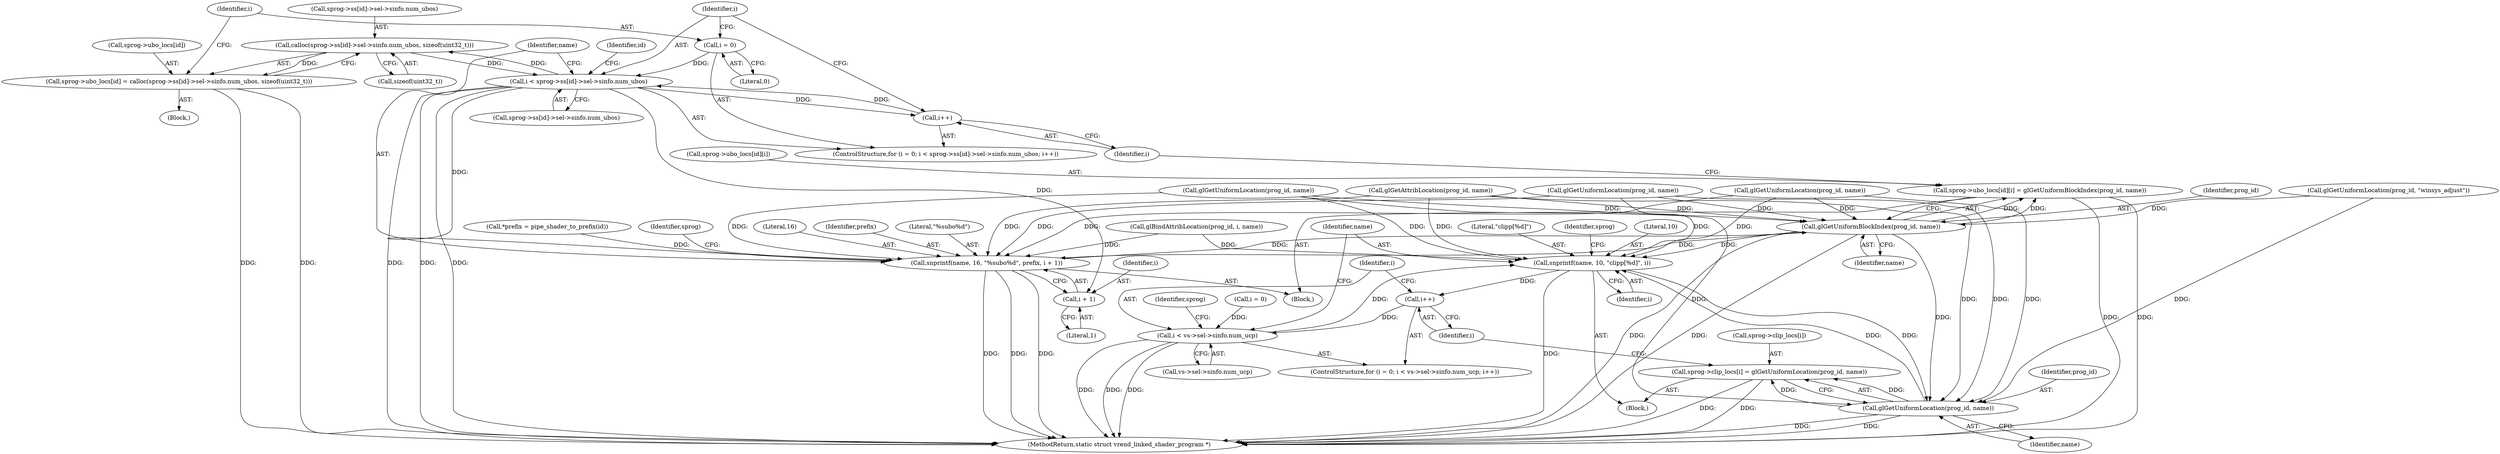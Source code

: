 digraph "0_virglrenderer_a2f12a1b0f95b13b6f8dc3d05d7b74b4386394e4@API" {
"1001005" [label="(Call,calloc(sprog->ss[id]->sel->sinfo.num_ubos, sizeof(uint32_t)))"];
"1001023" [label="(Call,i < sprog->ss[id]->sel->sinfo.num_ubos)"];
"1001020" [label="(Call,i = 0)"];
"1001036" [label="(Call,i++)"];
"1001005" [label="(Call,calloc(sprog->ss[id]->sel->sinfo.num_ubos, sizeof(uint32_t)))"];
"1000999" [label="(Call,sprog->ubo_locs[id] = calloc(sprog->ss[id]->sel->sinfo.num_ubos, sizeof(uint32_t)))"];
"1001039" [label="(Call,snprintf(name, 16, \"%subo%d\", prefix, i + 1))"];
"1001055" [label="(Call,glGetUniformBlockIndex(prog_id, name))"];
"1001047" [label="(Call,sprog->ubo_locs[id][i] = glGetUniformBlockIndex(prog_id, name))"];
"1001091" [label="(Call,snprintf(name, 10, \"clipp[%d]\", i))"];
"1001088" [label="(Call,i++)"];
"1001079" [label="(Call,i < vs->sel->sinfo.num_ucp)"];
"1001102" [label="(Call,glGetUniformLocation(prog_id, name))"];
"1001096" [label="(Call,sprog->clip_locs[i] = glGetUniformLocation(prog_id, name))"];
"1001044" [label="(Call,i + 1)"];
"1001088" [label="(Call,i++)"];
"1001041" [label="(Literal,16)"];
"1001102" [label="(Call,glGetUniformLocation(prog_id, name))"];
"1001047" [label="(Call,sprog->ubo_locs[id][i] = glGetUniformBlockIndex(prog_id, name))"];
"1001104" [label="(Identifier,name)"];
"1001044" [label="(Call,i + 1)"];
"1000979" [label="(Identifier,id)"];
"1001040" [label="(Identifier,name)"];
"1001076" [label="(Call,i = 0)"];
"1001019" [label="(ControlStructure,for (i = 0; i < sprog->ss[id]->sel->sinfo.num_ubos; i++))"];
"1001021" [label="(Identifier,i)"];
"1001048" [label="(Call,sprog->ubo_locs[id][i])"];
"1001106" [label="(Identifier,sprog)"];
"1001038" [label="(Block,)"];
"1001094" [label="(Literal,\"clipp[%d]\")"];
"1001096" [label="(Call,sprog->clip_locs[i] = glGetUniformLocation(prog_id, name))"];
"1000698" [label="(Call,glGetUniformLocation(prog_id, name))"];
"1001024" [label="(Identifier,i)"];
"1001089" [label="(Identifier,i)"];
"1001025" [label="(Call,sprog->ss[id]->sel->sinfo.num_ubos)"];
"1001055" [label="(Call,glGetUniformBlockIndex(prog_id, name))"];
"1001080" [label="(Identifier,i)"];
"1001056" [label="(Identifier,prog_id)"];
"1001081" [label="(Call,vs->sel->sinfo.num_ucp)"];
"1001057" [label="(Identifier,name)"];
"1001090" [label="(Block,)"];
"1000993" [label="(Block,)"];
"1001036" [label="(Call,i++)"];
"1001005" [label="(Call,calloc(sprog->ss[id]->sel->sinfo.num_ubos, sizeof(uint32_t)))"];
"1001107" [label="(MethodReturn,static struct vrend_linked_shader_program *)"];
"1001020" [label="(Call,i = 0)"];
"1001045" [label="(Identifier,i)"];
"1000962" [label="(Call,glGetAttribLocation(prog_id, name))"];
"1001042" [label="(Literal,\"%subo%d\")"];
"1001079" [label="(Call,i < vs->sel->sinfo.num_ucp)"];
"1001017" [label="(Call,sizeof(uint32_t))"];
"1001092" [label="(Identifier,name)"];
"1001097" [label="(Call,sprog->clip_locs[i])"];
"1001099" [label="(Identifier,sprog)"];
"1001075" [label="(ControlStructure,for (i = 0; i < vs->sel->sinfo.num_ucp; i++))"];
"1001046" [label="(Literal,1)"];
"1001093" [label="(Literal,10)"];
"1000749" [label="(Call,glGetUniformLocation(prog_id, name))"];
"1000368" [label="(Call,glBindAttribLocation(prog_id, i, name))"];
"1001095" [label="(Identifier,i)"];
"1000999" [label="(Call,sprog->ubo_locs[id] = calloc(sprog->ss[id]->sel->sinfo.num_ubos, sizeof(uint32_t)))"];
"1001006" [label="(Call,sprog->ss[id]->sel->sinfo.num_ubos)"];
"1001000" [label="(Call,sprog->ubo_locs[id])"];
"1001022" [label="(Literal,0)"];
"1001043" [label="(Identifier,prefix)"];
"1000890" [label="(Call,glGetUniformLocation(prog_id, name))"];
"1000995" [label="(Call,*prefix = pipe_shader_to_prefix(id))"];
"1001023" [label="(Call,i < sprog->ss[id]->sel->sinfo.num_ubos)"];
"1000530" [label="(Call,glGetUniformLocation(prog_id, \"winsys_adjust\"))"];
"1001103" [label="(Identifier,prog_id)"];
"1001051" [label="(Identifier,sprog)"];
"1001039" [label="(Call,snprintf(name, 16, \"%subo%d\", prefix, i + 1))"];
"1001037" [label="(Identifier,i)"];
"1001091" [label="(Call,snprintf(name, 10, \"clipp[%d]\", i))"];
"1001005" -> "1000999"  [label="AST: "];
"1001005" -> "1001017"  [label="CFG: "];
"1001006" -> "1001005"  [label="AST: "];
"1001017" -> "1001005"  [label="AST: "];
"1000999" -> "1001005"  [label="CFG: "];
"1001005" -> "1000999"  [label="DDG: "];
"1001023" -> "1001005"  [label="DDG: "];
"1001005" -> "1001023"  [label="DDG: "];
"1001023" -> "1001019"  [label="AST: "];
"1001023" -> "1001025"  [label="CFG: "];
"1001024" -> "1001023"  [label="AST: "];
"1001025" -> "1001023"  [label="AST: "];
"1001040" -> "1001023"  [label="CFG: "];
"1000979" -> "1001023"  [label="CFG: "];
"1001023" -> "1001107"  [label="DDG: "];
"1001023" -> "1001107"  [label="DDG: "];
"1001023" -> "1001107"  [label="DDG: "];
"1001020" -> "1001023"  [label="DDG: "];
"1001036" -> "1001023"  [label="DDG: "];
"1001023" -> "1001036"  [label="DDG: "];
"1001023" -> "1001039"  [label="DDG: "];
"1001023" -> "1001044"  [label="DDG: "];
"1001020" -> "1001019"  [label="AST: "];
"1001020" -> "1001022"  [label="CFG: "];
"1001021" -> "1001020"  [label="AST: "];
"1001022" -> "1001020"  [label="AST: "];
"1001024" -> "1001020"  [label="CFG: "];
"1001036" -> "1001019"  [label="AST: "];
"1001036" -> "1001037"  [label="CFG: "];
"1001037" -> "1001036"  [label="AST: "];
"1001024" -> "1001036"  [label="CFG: "];
"1000999" -> "1000993"  [label="AST: "];
"1001000" -> "1000999"  [label="AST: "];
"1001021" -> "1000999"  [label="CFG: "];
"1000999" -> "1001107"  [label="DDG: "];
"1000999" -> "1001107"  [label="DDG: "];
"1001039" -> "1001038"  [label="AST: "];
"1001039" -> "1001044"  [label="CFG: "];
"1001040" -> "1001039"  [label="AST: "];
"1001041" -> "1001039"  [label="AST: "];
"1001042" -> "1001039"  [label="AST: "];
"1001043" -> "1001039"  [label="AST: "];
"1001044" -> "1001039"  [label="AST: "];
"1001051" -> "1001039"  [label="CFG: "];
"1001039" -> "1001107"  [label="DDG: "];
"1001039" -> "1001107"  [label="DDG: "];
"1001039" -> "1001107"  [label="DDG: "];
"1000698" -> "1001039"  [label="DDG: "];
"1000749" -> "1001039"  [label="DDG: "];
"1001055" -> "1001039"  [label="DDG: "];
"1000962" -> "1001039"  [label="DDG: "];
"1000890" -> "1001039"  [label="DDG: "];
"1000368" -> "1001039"  [label="DDG: "];
"1000995" -> "1001039"  [label="DDG: "];
"1001039" -> "1001055"  [label="DDG: "];
"1001055" -> "1001047"  [label="AST: "];
"1001055" -> "1001057"  [label="CFG: "];
"1001056" -> "1001055"  [label="AST: "];
"1001057" -> "1001055"  [label="AST: "];
"1001047" -> "1001055"  [label="CFG: "];
"1001055" -> "1001107"  [label="DDG: "];
"1001055" -> "1001107"  [label="DDG: "];
"1001055" -> "1001047"  [label="DDG: "];
"1001055" -> "1001047"  [label="DDG: "];
"1000890" -> "1001055"  [label="DDG: "];
"1000530" -> "1001055"  [label="DDG: "];
"1000749" -> "1001055"  [label="DDG: "];
"1000698" -> "1001055"  [label="DDG: "];
"1000962" -> "1001055"  [label="DDG: "];
"1001055" -> "1001091"  [label="DDG: "];
"1001055" -> "1001102"  [label="DDG: "];
"1001047" -> "1001038"  [label="AST: "];
"1001048" -> "1001047"  [label="AST: "];
"1001037" -> "1001047"  [label="CFG: "];
"1001047" -> "1001107"  [label="DDG: "];
"1001047" -> "1001107"  [label="DDG: "];
"1001091" -> "1001090"  [label="AST: "];
"1001091" -> "1001095"  [label="CFG: "];
"1001092" -> "1001091"  [label="AST: "];
"1001093" -> "1001091"  [label="AST: "];
"1001094" -> "1001091"  [label="AST: "];
"1001095" -> "1001091"  [label="AST: "];
"1001099" -> "1001091"  [label="CFG: "];
"1001091" -> "1001107"  [label="DDG: "];
"1001091" -> "1001088"  [label="DDG: "];
"1000698" -> "1001091"  [label="DDG: "];
"1000749" -> "1001091"  [label="DDG: "];
"1000962" -> "1001091"  [label="DDG: "];
"1000368" -> "1001091"  [label="DDG: "];
"1000890" -> "1001091"  [label="DDG: "];
"1001102" -> "1001091"  [label="DDG: "];
"1001079" -> "1001091"  [label="DDG: "];
"1001091" -> "1001102"  [label="DDG: "];
"1001088" -> "1001075"  [label="AST: "];
"1001088" -> "1001089"  [label="CFG: "];
"1001089" -> "1001088"  [label="AST: "];
"1001080" -> "1001088"  [label="CFG: "];
"1001088" -> "1001079"  [label="DDG: "];
"1001079" -> "1001075"  [label="AST: "];
"1001079" -> "1001081"  [label="CFG: "];
"1001080" -> "1001079"  [label="AST: "];
"1001081" -> "1001079"  [label="AST: "];
"1001092" -> "1001079"  [label="CFG: "];
"1001106" -> "1001079"  [label="CFG: "];
"1001079" -> "1001107"  [label="DDG: "];
"1001079" -> "1001107"  [label="DDG: "];
"1001079" -> "1001107"  [label="DDG: "];
"1001076" -> "1001079"  [label="DDG: "];
"1001102" -> "1001096"  [label="AST: "];
"1001102" -> "1001104"  [label="CFG: "];
"1001103" -> "1001102"  [label="AST: "];
"1001104" -> "1001102"  [label="AST: "];
"1001096" -> "1001102"  [label="CFG: "];
"1001102" -> "1001107"  [label="DDG: "];
"1001102" -> "1001107"  [label="DDG: "];
"1001102" -> "1001096"  [label="DDG: "];
"1001102" -> "1001096"  [label="DDG: "];
"1000890" -> "1001102"  [label="DDG: "];
"1000530" -> "1001102"  [label="DDG: "];
"1000749" -> "1001102"  [label="DDG: "];
"1000962" -> "1001102"  [label="DDG: "];
"1000698" -> "1001102"  [label="DDG: "];
"1001096" -> "1001090"  [label="AST: "];
"1001097" -> "1001096"  [label="AST: "];
"1001089" -> "1001096"  [label="CFG: "];
"1001096" -> "1001107"  [label="DDG: "];
"1001096" -> "1001107"  [label="DDG: "];
"1001044" -> "1001046"  [label="CFG: "];
"1001045" -> "1001044"  [label="AST: "];
"1001046" -> "1001044"  [label="AST: "];
}
